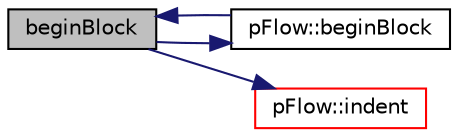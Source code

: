 digraph "beginBlock"
{
 // LATEX_PDF_SIZE
  edge [fontname="Helvetica",fontsize="10",labelfontname="Helvetica",labelfontsize="10"];
  node [fontname="Helvetica",fontsize="10",shape=record];
  rankdir="LR";
  Node1 [label="beginBlock",height=0.2,width=0.4,color="black", fillcolor="grey75", style="filled", fontcolor="black",tooltip="Write begin block group with a name Increments indentation, adds newline."];
  Node1 -> Node2 [color="midnightblue",fontsize="10",style="solid",fontname="Helvetica"];
  Node2 [label="pFlow::beginBlock",height=0.2,width=0.4,color="black", fillcolor="white", style="filled",URL="$namespacepFlow.html#a3d59c0224e53bbebd7fcc2642c85cd6b",tooltip="Write begin block group without a name."];
  Node2 -> Node1 [color="midnightblue",fontsize="10",style="solid",fontname="Helvetica"];
  Node1 -> Node3 [color="midnightblue",fontsize="10",style="solid",fontname="Helvetica"];
  Node3 [label="pFlow::indent",height=0.2,width=0.4,color="red", fillcolor="white", style="filled",URL="$namespacepFlow.html#a34575f136660c0751d5496604fcf2a11",tooltip="Indent stream."];
}
